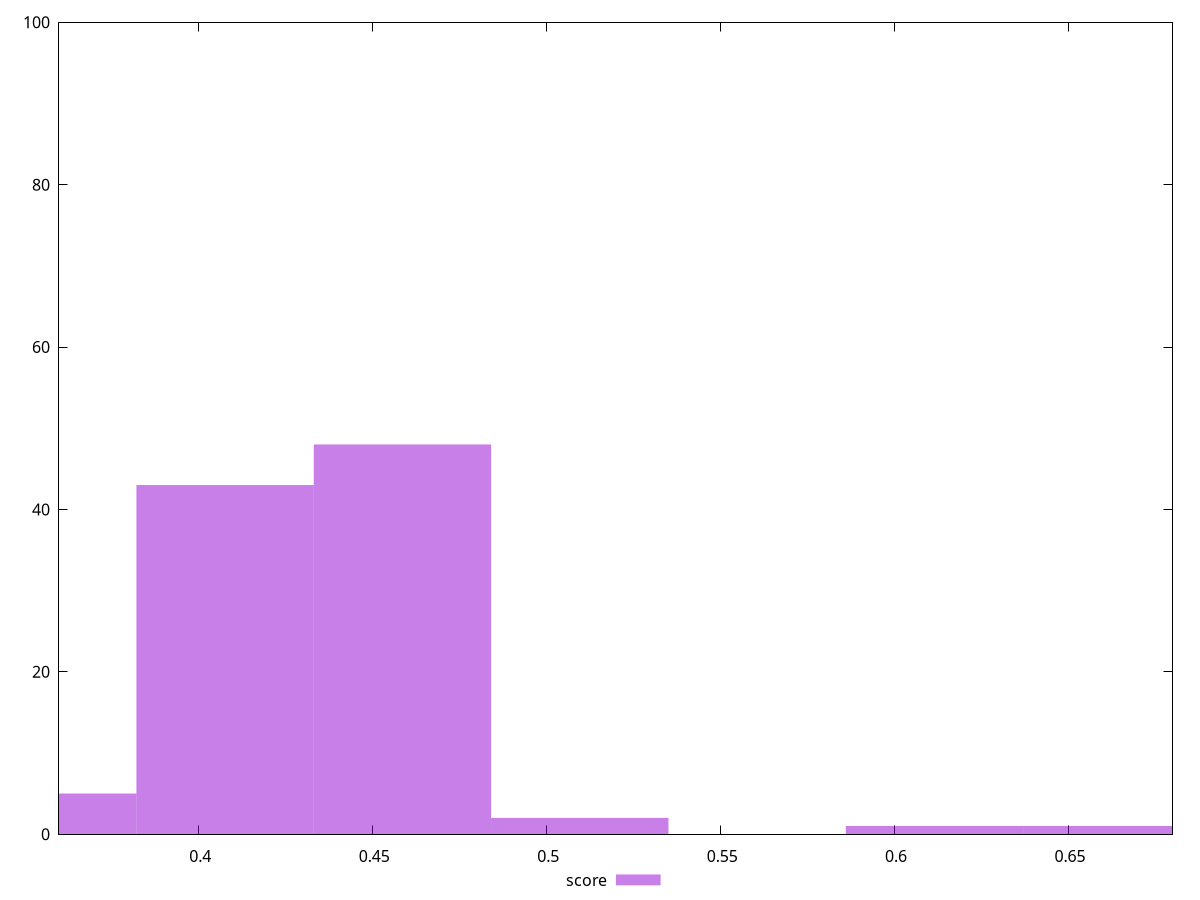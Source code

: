 reset

$score <<EOF
0.40773053681333826 43
0.45869685391500553 48
0.356764219711671 5
0.5096631710166728 2
0.6115958052200074 1
0.6625621223216747 1
EOF

set key outside below
set boxwidth 0.05096631710166728
set xrange [0.36:0.68]
set yrange [0:100]
set trange [0:100]
set style fill transparent solid 0.5 noborder
set terminal svg size 640, 490 enhanced background rgb 'white'
set output "reprap/uses-webp-images/samples/pages+cached+noexternal+nomedia+nocss+nojs/score/histogram.svg"

plot $score title "score" with boxes

reset
